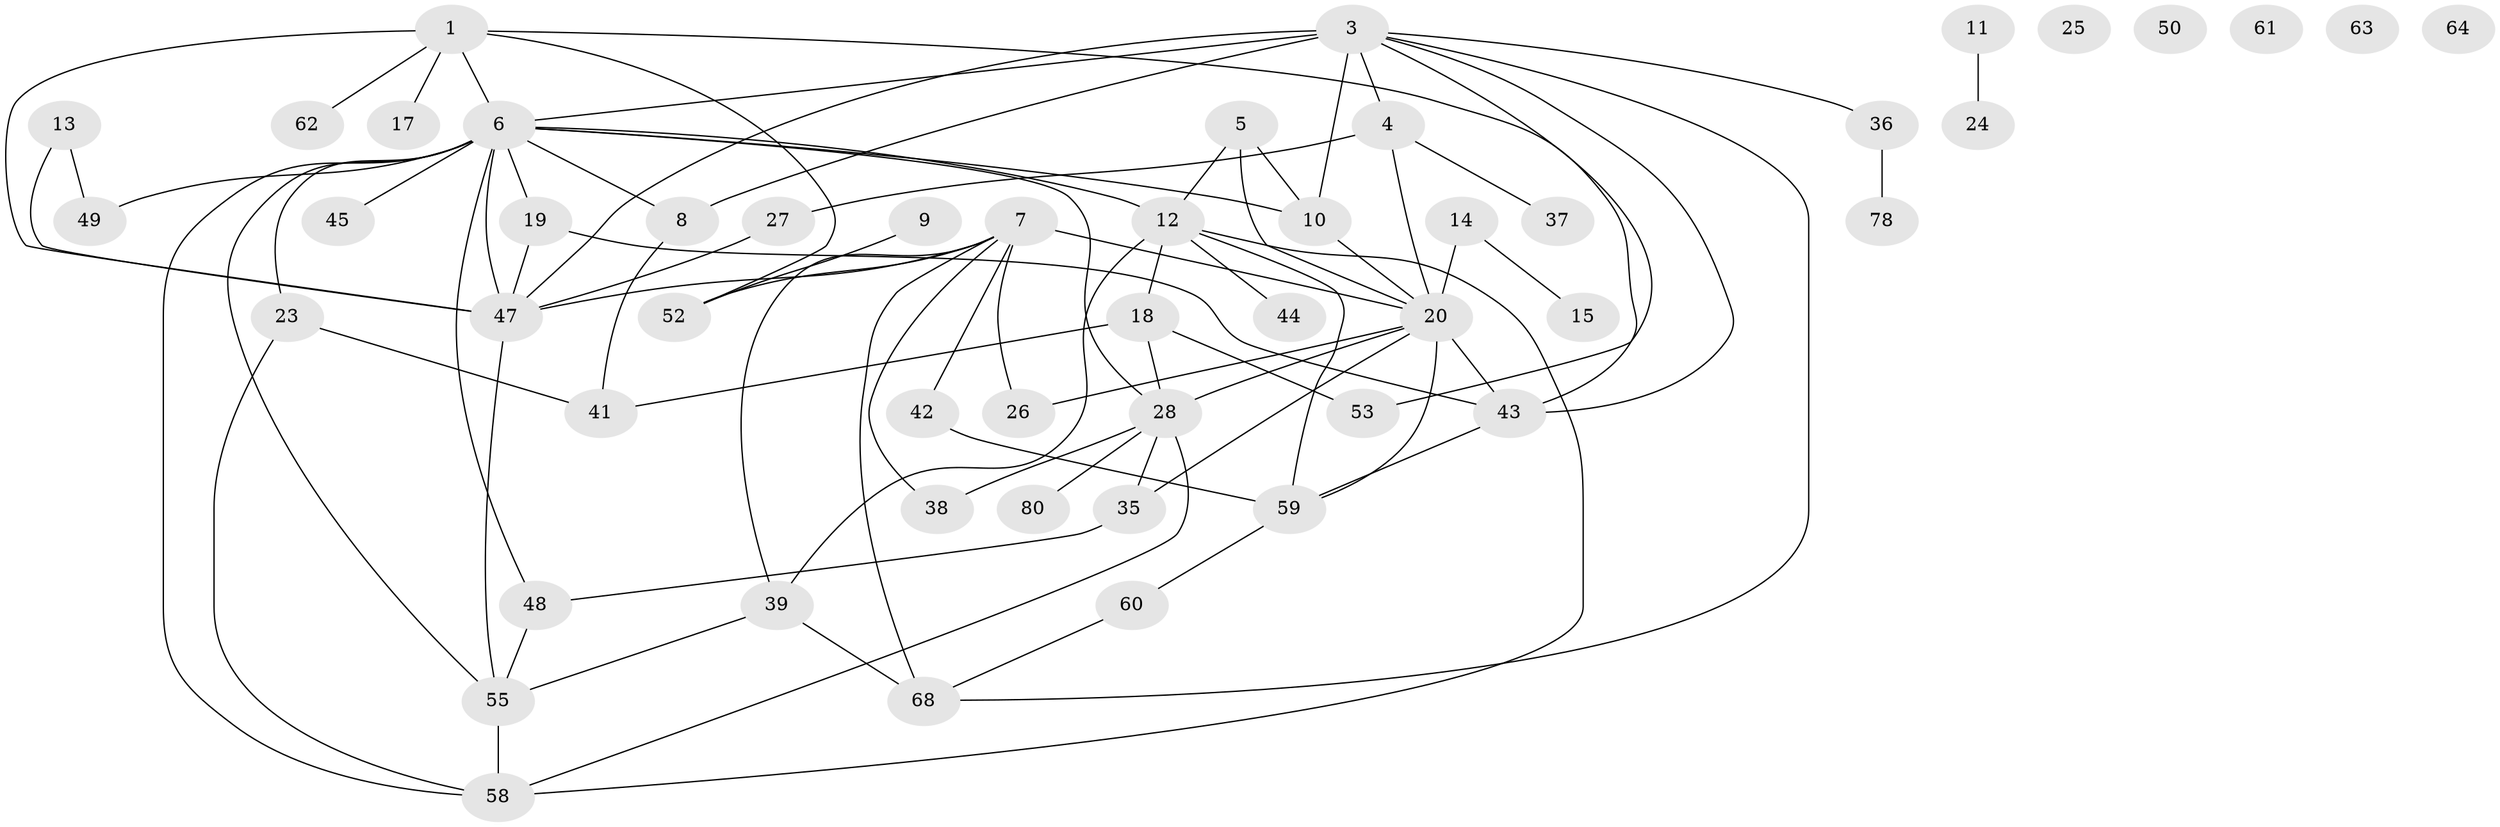 // original degree distribution, {3: 0.2558139534883721, 4: 0.10465116279069768, 6: 0.06976744186046512, 2: 0.2441860465116279, 1: 0.16279069767441862, 5: 0.09302325581395349, 0: 0.046511627906976744, 8: 0.023255813953488372}
// Generated by graph-tools (version 1.1) at 2025/16/03/04/25 18:16:45]
// undirected, 51 vertices, 82 edges
graph export_dot {
graph [start="1"]
  node [color=gray90,style=filled];
  1 [super="+2"];
  3 [super="+21"];
  4 [super="+86"];
  5 [super="+84"];
  6 [super="+73+31+33"];
  7 [super="+70+40"];
  8;
  9 [super="+16"];
  10 [super="+46"];
  11;
  12 [super="+22"];
  13;
  14;
  15;
  17;
  18;
  19 [super="+57+30"];
  20 [super="+72+83+29"];
  23;
  24;
  25;
  26 [super="+81+79"];
  27;
  28 [super="+34"];
  35;
  36;
  37;
  38 [super="+56"];
  39;
  41;
  42 [super="+51"];
  43;
  44;
  45;
  47 [super="+54"];
  48;
  49;
  50;
  52 [super="+66"];
  53;
  55;
  58;
  59 [super="+75"];
  60;
  61;
  62;
  63;
  64 [super="+76"];
  68 [super="+71"];
  78;
  80;
  1 -- 17;
  1 -- 52;
  1 -- 43;
  1 -- 62;
  1 -- 6;
  1 -- 47;
  3 -- 8;
  3 -- 10 [weight=2];
  3 -- 53;
  3 -- 6;
  3 -- 4;
  3 -- 36;
  3 -- 68;
  3 -- 43;
  3 -- 47;
  4 -- 20;
  4 -- 37;
  4 -- 27;
  5 -- 20;
  5 -- 12;
  5 -- 10;
  6 -- 55;
  6 -- 49 [weight=2];
  6 -- 47;
  6 -- 8;
  6 -- 10 [weight=2];
  6 -- 12;
  6 -- 45;
  6 -- 48;
  6 -- 19;
  6 -- 23;
  6 -- 58;
  6 -- 28;
  7 -- 52;
  7 -- 26 [weight=2];
  7 -- 20;
  7 -- 42;
  7 -- 38;
  7 -- 39;
  7 -- 68;
  7 -- 47;
  8 -- 41;
  9 -- 52;
  10 -- 20;
  11 -- 24;
  12 -- 44;
  12 -- 58;
  12 -- 18;
  12 -- 39;
  12 -- 59;
  13 -- 49;
  13 -- 47;
  14 -- 15;
  14 -- 20;
  18 -- 41;
  18 -- 53;
  18 -- 28;
  19 -- 43;
  19 -- 47;
  20 -- 35;
  20 -- 26 [weight=3];
  20 -- 43;
  20 -- 59;
  20 -- 28;
  23 -- 41;
  23 -- 58;
  27 -- 47;
  28 -- 38;
  28 -- 58;
  28 -- 80;
  28 -- 35;
  35 -- 48;
  36 -- 78;
  39 -- 55;
  39 -- 68 [weight=2];
  42 -- 59;
  43 -- 59;
  47 -- 55;
  48 -- 55;
  55 -- 58;
  59 -- 60;
  60 -- 68;
}
